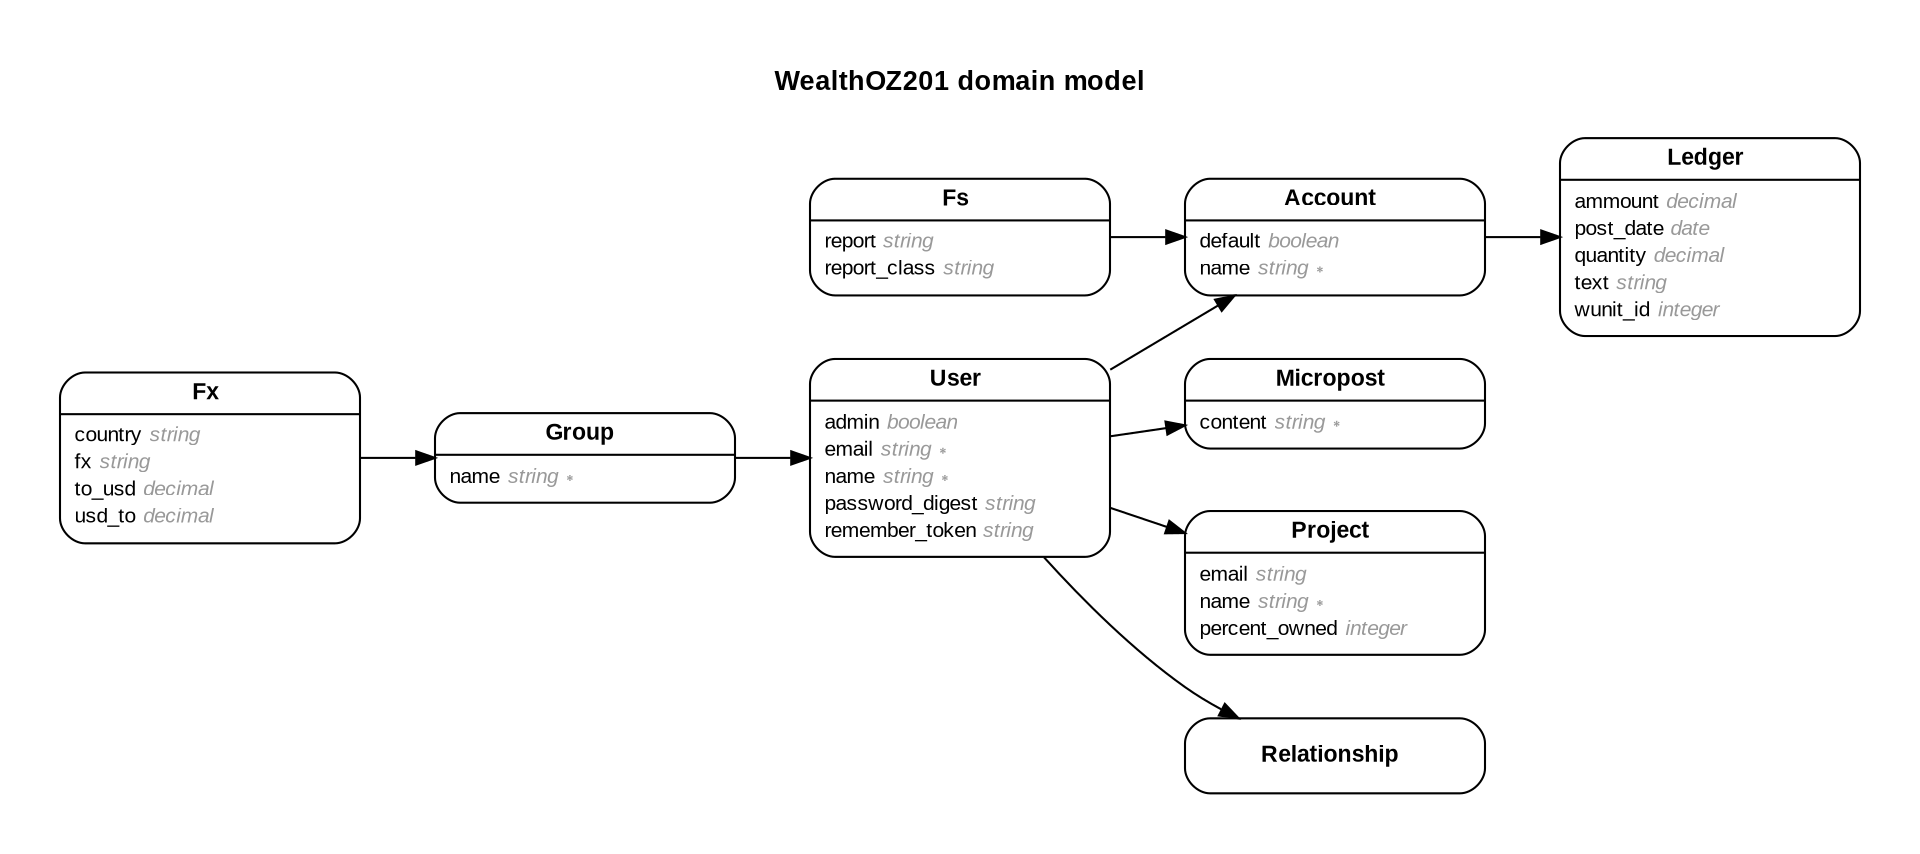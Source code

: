 digraph WealthOZ201 {
rankdir = "LR";
ranksep = "0.5";
nodesep = "0.4";
pad = "0.4,0.4";
margin = "0,0";
concentrate = "true";
labelloc = "t";
fontsize = "13";
fontname = "Arial Bold";
node[ shape  =  "Mrecord" , fontsize  =  "10" , fontname  =  "Arial" , margin  =  "0.07,0.05" , penwidth  =  "1.0"];
edge[ fontname  =  "Arial" , fontsize  =  "7" , dir  =  "both" , arrowsize  =  "0.9" , penwidth  =  "1.0" , labelangle  =  "32" , labeldistance  =  "1.8"];
label = "WealthOZ201 domain model\n\n";
m_Account [label = <<table border="0" align="center" cellspacing="0.5" cellpadding="0" width="134">
  <tr><td align="center" valign="bottom" width="130"><font face="Arial Bold" point-size="11">Account</font></td></tr>
</table>
|
<table border="0" align="left" cellspacing="2" cellpadding="0" width="134">
  <tr><td align="left" width="130" port="default">default <font face="Arial Italic" color="grey60">boolean</font></td></tr>
  <tr><td align="left" width="130" port="name">name <font face="Arial Italic" color="grey60">string ∗</font></td></tr>
</table>
>];
m_Fs [label = <<table border="0" align="center" cellspacing="0.5" cellpadding="0" width="134">
  <tr><td align="center" valign="bottom" width="130"><font face="Arial Bold" point-size="11">Fs</font></td></tr>
</table>
|
<table border="0" align="left" cellspacing="2" cellpadding="0" width="134">
  <tr><td align="left" width="130" port="report">report <font face="Arial Italic" color="grey60">string</font></td></tr>
  <tr><td align="left" width="130" port="report_class">report_class <font face="Arial Italic" color="grey60">string</font></td></tr>
</table>
>];
m_Fx [label = <<table border="0" align="center" cellspacing="0.5" cellpadding="0" width="134">
  <tr><td align="center" valign="bottom" width="130"><font face="Arial Bold" point-size="11">Fx</font></td></tr>
</table>
|
<table border="0" align="left" cellspacing="2" cellpadding="0" width="134">
  <tr><td align="left" width="130" port="country">country <font face="Arial Italic" color="grey60">string</font></td></tr>
  <tr><td align="left" width="130" port="fx">fx <font face="Arial Italic" color="grey60">string</font></td></tr>
  <tr><td align="left" width="130" port="to_usd">to_usd <font face="Arial Italic" color="grey60">decimal</font></td></tr>
  <tr><td align="left" width="130" port="usd_to">usd_to <font face="Arial Italic" color="grey60">decimal</font></td></tr>
</table>
>];
m_Group [label = <<table border="0" align="center" cellspacing="0.5" cellpadding="0" width="134">
  <tr><td align="center" valign="bottom" width="130"><font face="Arial Bold" point-size="11">Group</font></td></tr>
</table>
|
<table border="0" align="left" cellspacing="2" cellpadding="0" width="134">
  <tr><td align="left" width="130" port="name">name <font face="Arial Italic" color="grey60">string ∗</font></td></tr>
</table>
>];
m_Ledger [label = <<table border="0" align="center" cellspacing="0.5" cellpadding="0" width="134">
  <tr><td align="center" valign="bottom" width="130"><font face="Arial Bold" point-size="11">Ledger</font></td></tr>
</table>
|
<table border="0" align="left" cellspacing="2" cellpadding="0" width="134">
  <tr><td align="left" width="130" port="ammount">ammount <font face="Arial Italic" color="grey60">decimal</font></td></tr>
  <tr><td align="left" width="130" port="post_date">post_date <font face="Arial Italic" color="grey60">date</font></td></tr>
  <tr><td align="left" width="130" port="quantity">quantity <font face="Arial Italic" color="grey60">decimal</font></td></tr>
  <tr><td align="left" width="130" port="text">text <font face="Arial Italic" color="grey60">string</font></td></tr>
  <tr><td align="left" width="130" port="wunit_id">wunit_id <font face="Arial Italic" color="grey60">integer</font></td></tr>
</table>
>];
m_Micropost [label = <<table border="0" align="center" cellspacing="0.5" cellpadding="0" width="134">
  <tr><td align="center" valign="bottom" width="130"><font face="Arial Bold" point-size="11">Micropost</font></td></tr>
</table>
|
<table border="0" align="left" cellspacing="2" cellpadding="0" width="134">
  <tr><td align="left" width="130" port="content">content <font face="Arial Italic" color="grey60">string ∗</font></td></tr>
</table>
>];
m_Project [label = <<table border="0" align="center" cellspacing="0.5" cellpadding="0" width="134">
  <tr><td align="center" valign="bottom" width="130"><font face="Arial Bold" point-size="11">Project</font></td></tr>
</table>
|
<table border="0" align="left" cellspacing="2" cellpadding="0" width="134">
  <tr><td align="left" width="130" port="email">email <font face="Arial Italic" color="grey60">string</font></td></tr>
  <tr><td align="left" width="130" port="name">name <font face="Arial Italic" color="grey60">string ∗</font></td></tr>
  <tr><td align="left" width="130" port="percent_owned">percent_owned <font face="Arial Italic" color="grey60">integer</font></td></tr>
</table>
>];
m_Relationship [label = <<table border="0" align="center" cellspacing="0.5" cellpadding="0" width="134">
  <tr><td align="center" valign="bottom" width="130"><font face="Arial Bold" point-size="11">Relationship</font></td></tr>
</table>
>];
m_User [label = <<table border="0" align="center" cellspacing="0.5" cellpadding="0" width="134">
  <tr><td align="center" valign="bottom" width="130"><font face="Arial Bold" point-size="11">User</font></td></tr>
</table>
|
<table border="0" align="left" cellspacing="2" cellpadding="0" width="134">
  <tr><td align="left" width="130" port="admin">admin <font face="Arial Italic" color="grey60">boolean</font></td></tr>
  <tr><td align="left" width="130" port="email">email <font face="Arial Italic" color="grey60">string ∗</font></td></tr>
  <tr><td align="left" width="130" port="name">name <font face="Arial Italic" color="grey60">string ∗</font></td></tr>
  <tr><td align="left" width="130" port="password_digest">password_digest <font face="Arial Italic" color="grey60">string</font></td></tr>
  <tr><td align="left" width="130" port="remember_token">remember_token <font face="Arial Italic" color="grey60">string</font></td></tr>
</table>
>];
  m_User -> m_Account [arrowhead = "normal", arrowtail = "none", weight = "2"];
  m_Fs -> m_Account [arrowhead = "normal", arrowtail = "none", weight = "2"];
  m_Account -> m_Ledger [arrowhead = "normal", arrowtail = "none", weight = "2"];
  m_Fx -> m_Group [arrowhead = "normal", arrowtail = "none", weight = "2"];
  m_Group -> m_User [arrowhead = "normal", arrowtail = "none", weight = "2"];
  m_User -> m_Micropost [arrowhead = "normal", arrowtail = "none", weight = "2"];
  m_User -> m_Project [arrowhead = "normal", arrowtail = "none", weight = "2"];
  m_User -> m_Relationship [arrowhead = "normal", arrowtail = "none", weight = "1"];
  m_User -> m_Relationship [arrowhead = "normal", arrowtail = "none", weight = "1"];
}
